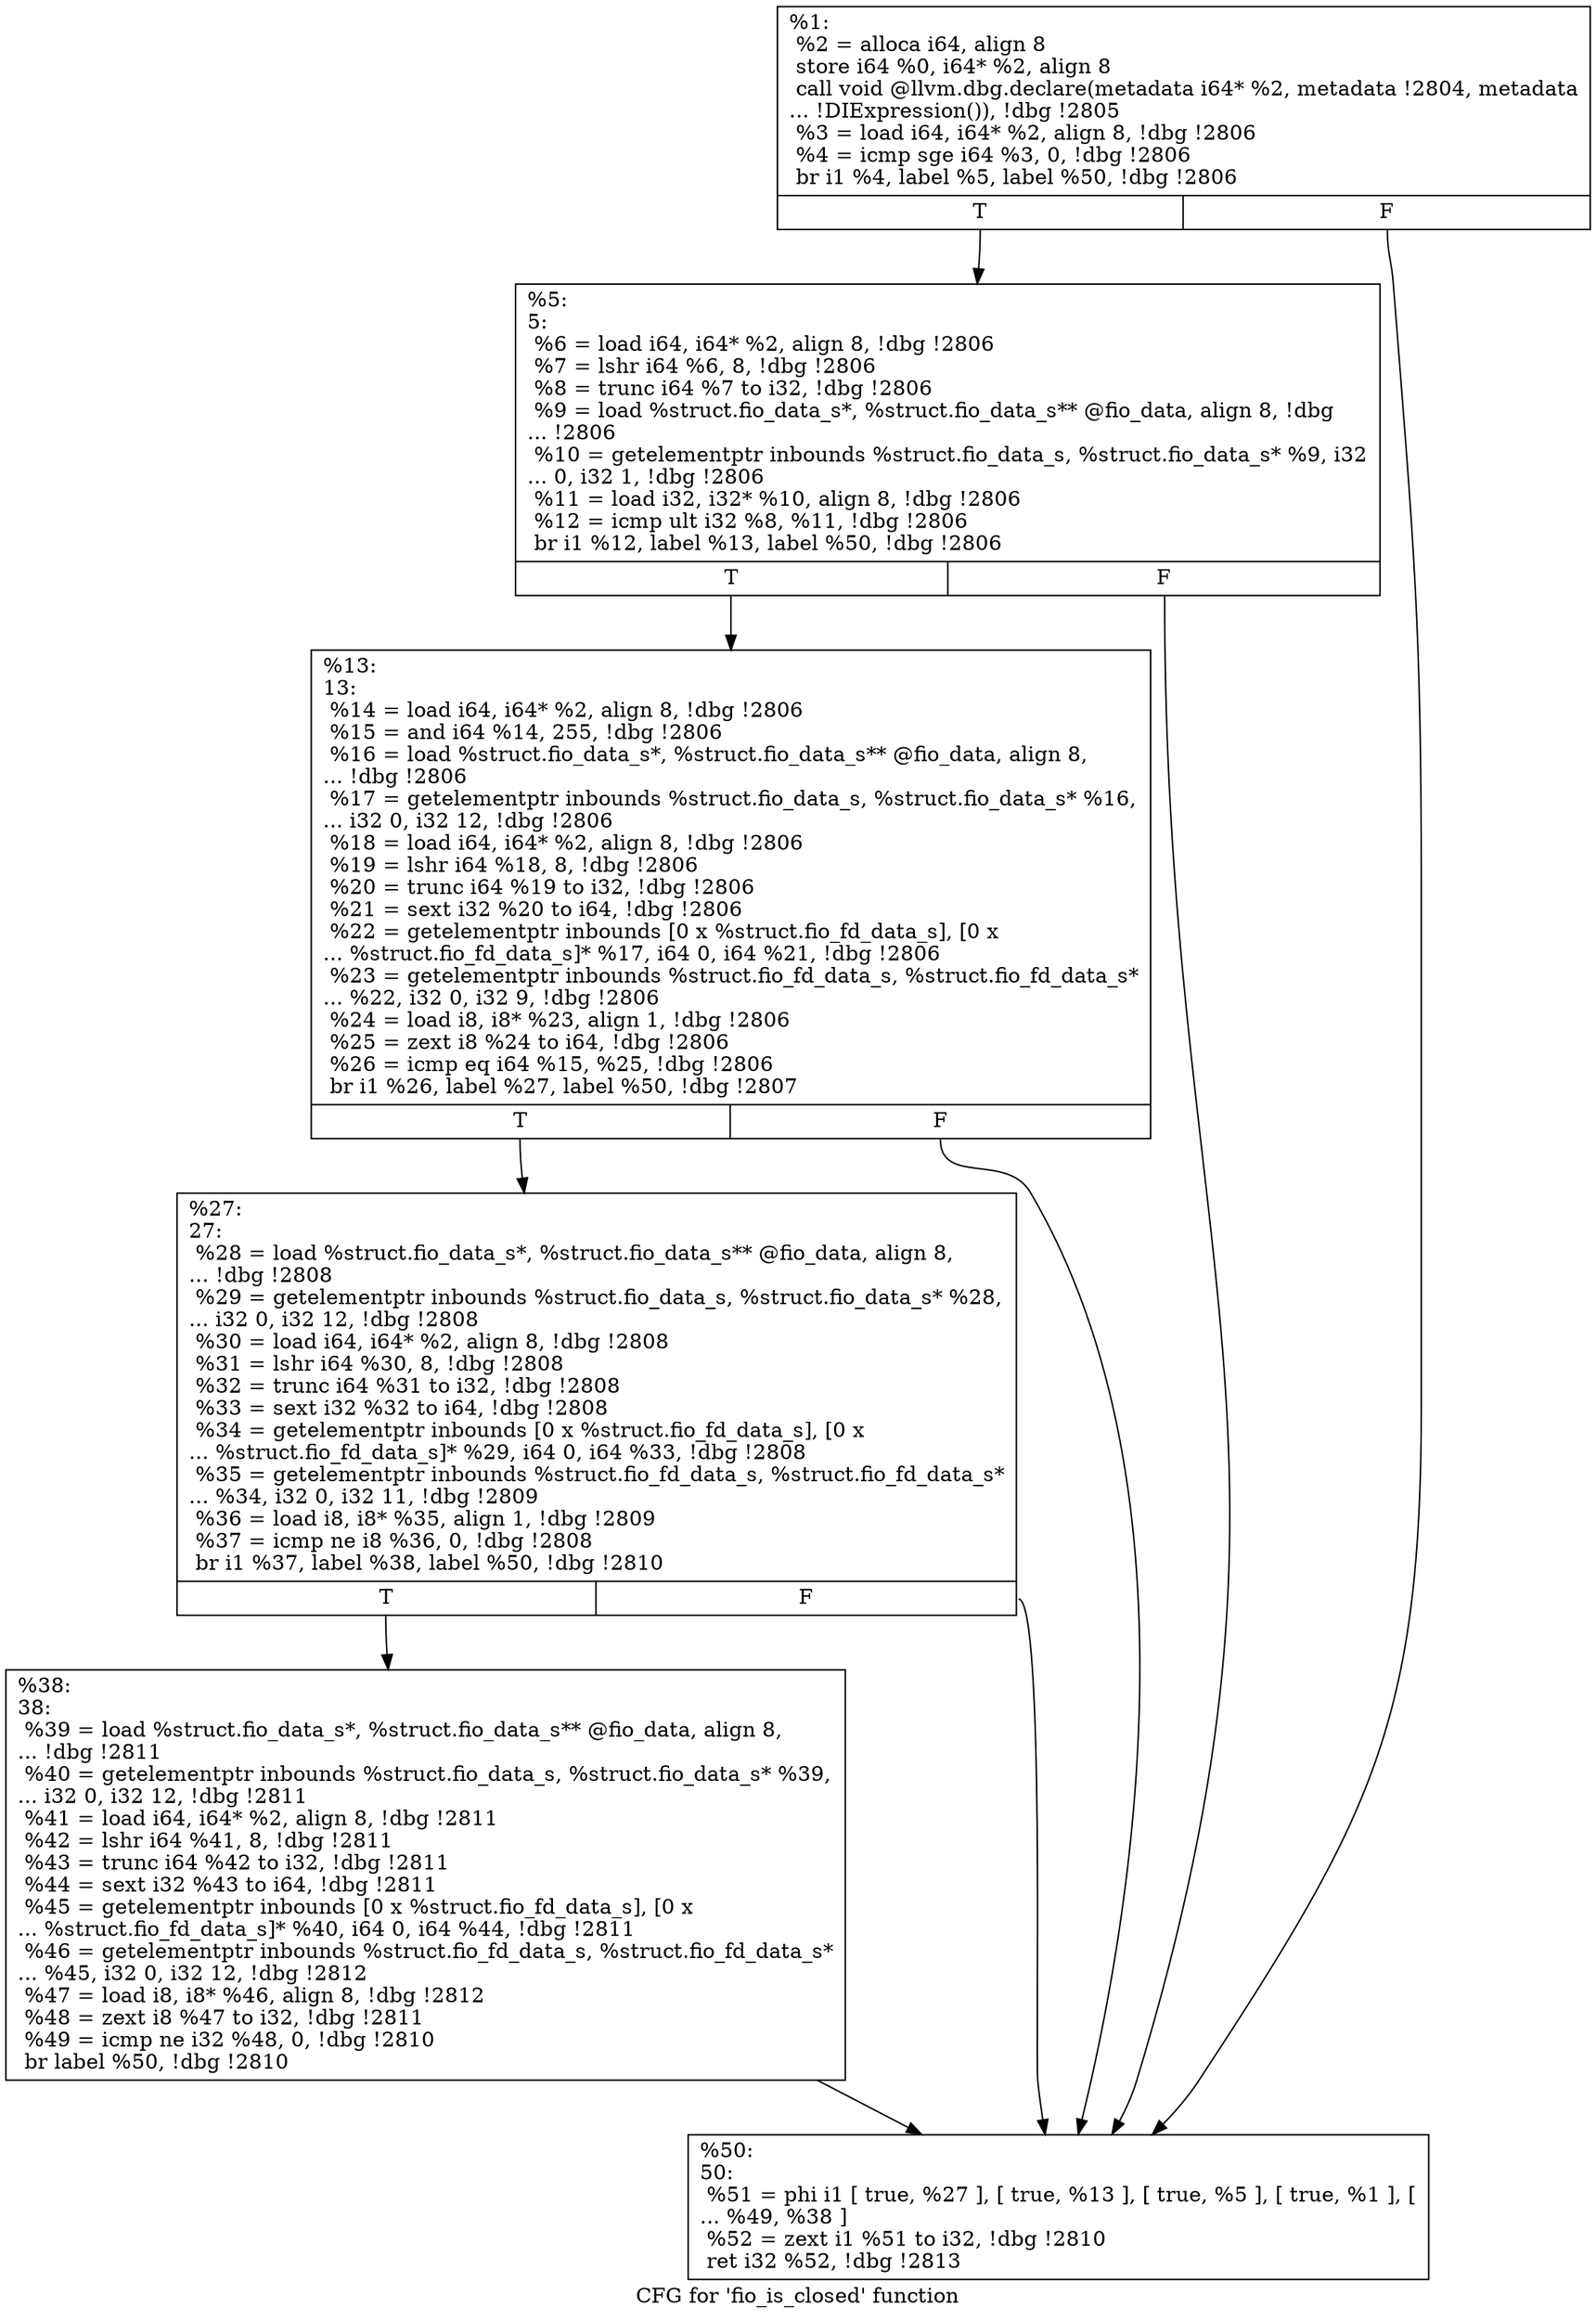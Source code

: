 digraph "CFG for 'fio_is_closed' function" {
	label="CFG for 'fio_is_closed' function";

	Node0x5568514fbe50 [shape=record,label="{%1:\l  %2 = alloca i64, align 8\l  store i64 %0, i64* %2, align 8\l  call void @llvm.dbg.declare(metadata i64* %2, metadata !2804, metadata\l... !DIExpression()), !dbg !2805\l  %3 = load i64, i64* %2, align 8, !dbg !2806\l  %4 = icmp sge i64 %3, 0, !dbg !2806\l  br i1 %4, label %5, label %50, !dbg !2806\l|{<s0>T|<s1>F}}"];
	Node0x5568514fbe50:s0 -> Node0x5568514fdd40;
	Node0x5568514fbe50:s1 -> Node0x5568514fde80;
	Node0x5568514fdd40 [shape=record,label="{%5:\l5:                                                \l  %6 = load i64, i64* %2, align 8, !dbg !2806\l  %7 = lshr i64 %6, 8, !dbg !2806\l  %8 = trunc i64 %7 to i32, !dbg !2806\l  %9 = load %struct.fio_data_s*, %struct.fio_data_s** @fio_data, align 8, !dbg\l... !2806\l  %10 = getelementptr inbounds %struct.fio_data_s, %struct.fio_data_s* %9, i32\l... 0, i32 1, !dbg !2806\l  %11 = load i32, i32* %10, align 8, !dbg !2806\l  %12 = icmp ult i32 %8, %11, !dbg !2806\l  br i1 %12, label %13, label %50, !dbg !2806\l|{<s0>T|<s1>F}}"];
	Node0x5568514fdd40:s0 -> Node0x5568514fdd90;
	Node0x5568514fdd40:s1 -> Node0x5568514fde80;
	Node0x5568514fdd90 [shape=record,label="{%13:\l13:                                               \l  %14 = load i64, i64* %2, align 8, !dbg !2806\l  %15 = and i64 %14, 255, !dbg !2806\l  %16 = load %struct.fio_data_s*, %struct.fio_data_s** @fio_data, align 8,\l... !dbg !2806\l  %17 = getelementptr inbounds %struct.fio_data_s, %struct.fio_data_s* %16,\l... i32 0, i32 12, !dbg !2806\l  %18 = load i64, i64* %2, align 8, !dbg !2806\l  %19 = lshr i64 %18, 8, !dbg !2806\l  %20 = trunc i64 %19 to i32, !dbg !2806\l  %21 = sext i32 %20 to i64, !dbg !2806\l  %22 = getelementptr inbounds [0 x %struct.fio_fd_data_s], [0 x\l... %struct.fio_fd_data_s]* %17, i64 0, i64 %21, !dbg !2806\l  %23 = getelementptr inbounds %struct.fio_fd_data_s, %struct.fio_fd_data_s*\l... %22, i32 0, i32 9, !dbg !2806\l  %24 = load i8, i8* %23, align 1, !dbg !2806\l  %25 = zext i8 %24 to i64, !dbg !2806\l  %26 = icmp eq i64 %15, %25, !dbg !2806\l  br i1 %26, label %27, label %50, !dbg !2807\l|{<s0>T|<s1>F}}"];
	Node0x5568514fdd90:s0 -> Node0x5568514fdde0;
	Node0x5568514fdd90:s1 -> Node0x5568514fde80;
	Node0x5568514fdde0 [shape=record,label="{%27:\l27:                                               \l  %28 = load %struct.fio_data_s*, %struct.fio_data_s** @fio_data, align 8,\l... !dbg !2808\l  %29 = getelementptr inbounds %struct.fio_data_s, %struct.fio_data_s* %28,\l... i32 0, i32 12, !dbg !2808\l  %30 = load i64, i64* %2, align 8, !dbg !2808\l  %31 = lshr i64 %30, 8, !dbg !2808\l  %32 = trunc i64 %31 to i32, !dbg !2808\l  %33 = sext i32 %32 to i64, !dbg !2808\l  %34 = getelementptr inbounds [0 x %struct.fio_fd_data_s], [0 x\l... %struct.fio_fd_data_s]* %29, i64 0, i64 %33, !dbg !2808\l  %35 = getelementptr inbounds %struct.fio_fd_data_s, %struct.fio_fd_data_s*\l... %34, i32 0, i32 11, !dbg !2809\l  %36 = load i8, i8* %35, align 1, !dbg !2809\l  %37 = icmp ne i8 %36, 0, !dbg !2808\l  br i1 %37, label %38, label %50, !dbg !2810\l|{<s0>T|<s1>F}}"];
	Node0x5568514fdde0:s0 -> Node0x5568514fde30;
	Node0x5568514fdde0:s1 -> Node0x5568514fde80;
	Node0x5568514fde30 [shape=record,label="{%38:\l38:                                               \l  %39 = load %struct.fio_data_s*, %struct.fio_data_s** @fio_data, align 8,\l... !dbg !2811\l  %40 = getelementptr inbounds %struct.fio_data_s, %struct.fio_data_s* %39,\l... i32 0, i32 12, !dbg !2811\l  %41 = load i64, i64* %2, align 8, !dbg !2811\l  %42 = lshr i64 %41, 8, !dbg !2811\l  %43 = trunc i64 %42 to i32, !dbg !2811\l  %44 = sext i32 %43 to i64, !dbg !2811\l  %45 = getelementptr inbounds [0 x %struct.fio_fd_data_s], [0 x\l... %struct.fio_fd_data_s]* %40, i64 0, i64 %44, !dbg !2811\l  %46 = getelementptr inbounds %struct.fio_fd_data_s, %struct.fio_fd_data_s*\l... %45, i32 0, i32 12, !dbg !2812\l  %47 = load i8, i8* %46, align 8, !dbg !2812\l  %48 = zext i8 %47 to i32, !dbg !2811\l  %49 = icmp ne i32 %48, 0, !dbg !2810\l  br label %50, !dbg !2810\l}"];
	Node0x5568514fde30 -> Node0x5568514fde80;
	Node0x5568514fde80 [shape=record,label="{%50:\l50:                                               \l  %51 = phi i1 [ true, %27 ], [ true, %13 ], [ true, %5 ], [ true, %1 ], [\l... %49, %38 ]\l  %52 = zext i1 %51 to i32, !dbg !2810\l  ret i32 %52, !dbg !2813\l}"];
}
